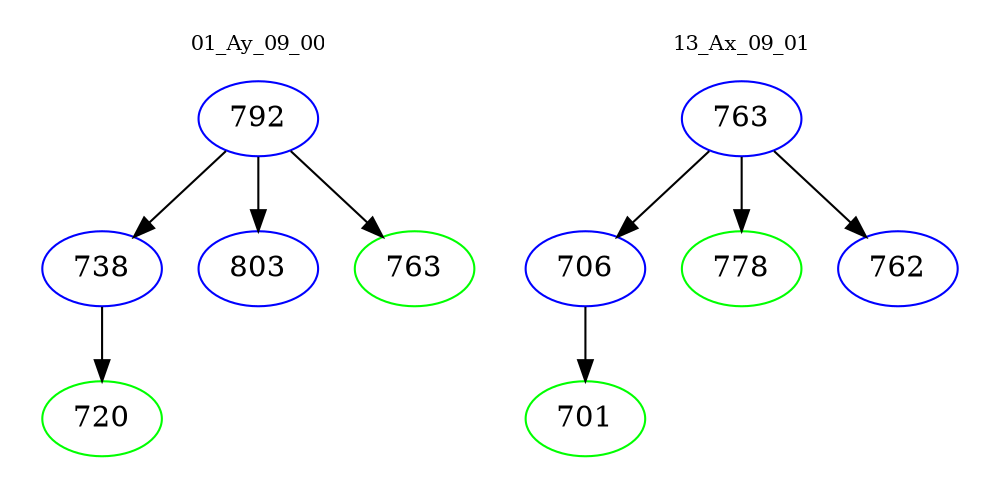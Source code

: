 digraph{
subgraph cluster_0 {
color = white
label = "01_Ay_09_00";
fontsize=10;
T0_792 [label="792", color="blue"]
T0_792 -> T0_738 [color="black"]
T0_738 [label="738", color="blue"]
T0_738 -> T0_720 [color="black"]
T0_720 [label="720", color="green"]
T0_792 -> T0_803 [color="black"]
T0_803 [label="803", color="blue"]
T0_792 -> T0_763 [color="black"]
T0_763 [label="763", color="green"]
}
subgraph cluster_1 {
color = white
label = "13_Ax_09_01";
fontsize=10;
T1_763 [label="763", color="blue"]
T1_763 -> T1_706 [color="black"]
T1_706 [label="706", color="blue"]
T1_706 -> T1_701 [color="black"]
T1_701 [label="701", color="green"]
T1_763 -> T1_778 [color="black"]
T1_778 [label="778", color="green"]
T1_763 -> T1_762 [color="black"]
T1_762 [label="762", color="blue"]
}
}
